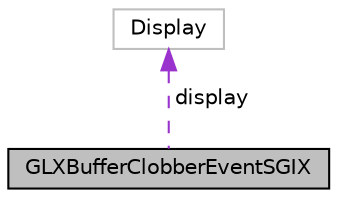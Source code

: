 digraph "GLXBufferClobberEventSGIX"
{
  edge [fontname="Helvetica",fontsize="10",labelfontname="Helvetica",labelfontsize="10"];
  node [fontname="Helvetica",fontsize="10",shape=record];
  Node1 [label="GLXBufferClobberEventSGIX",height=0.2,width=0.4,color="black", fillcolor="grey75", style="filled", fontcolor="black"];
  Node2 -> Node1 [dir="back",color="darkorchid3",fontsize="10",style="dashed",label=" display" ,fontname="Helvetica"];
  Node2 [label="Display",height=0.2,width=0.4,color="grey75", fillcolor="white", style="filled"];
}
